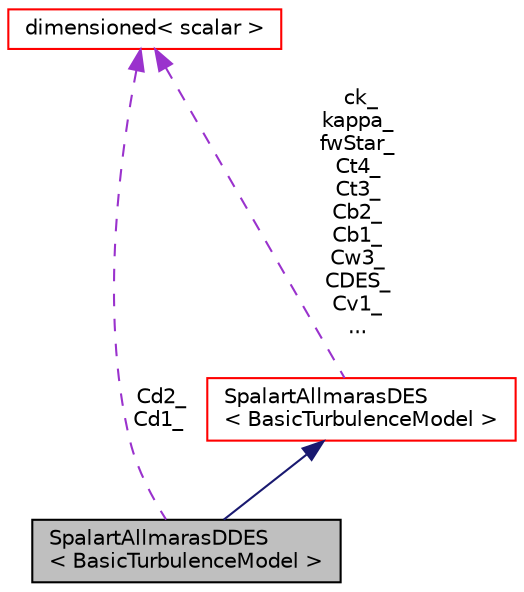 digraph "SpalartAllmarasDDES&lt; BasicTurbulenceModel &gt;"
{
  bgcolor="transparent";
  edge [fontname="Helvetica",fontsize="10",labelfontname="Helvetica",labelfontsize="10"];
  node [fontname="Helvetica",fontsize="10",shape=record];
  Node1 [label="SpalartAllmarasDDES\l\< BasicTurbulenceModel \>",height=0.2,width=0.4,color="black", fillcolor="grey75", style="filled" fontcolor="black"];
  Node2 -> Node1 [dir="back",color="midnightblue",fontsize="10",style="solid",fontname="Helvetica"];
  Node2 [label="SpalartAllmarasDES\l\< BasicTurbulenceModel \>",height=0.2,width=0.4,color="red",URL="$classFoam_1_1LESModels_1_1SpalartAllmarasDES.html",tooltip="SpalartAllmarasDES DES turbulence model for incompressible and compressible flows. "];
  Node3 -> Node2 [dir="back",color="darkorchid3",fontsize="10",style="dashed",label=" ck_\nkappa_\nfwStar_\nCt4_\nCt3_\nCb2_\nCb1_\nCw3_\nCDES_\nCv1_\n..." ,fontname="Helvetica"];
  Node3 [label="dimensioned\< scalar \>",height=0.2,width=0.4,color="red",URL="$classFoam_1_1dimensioned.html"];
  Node3 -> Node1 [dir="back",color="darkorchid3",fontsize="10",style="dashed",label=" Cd2_\nCd1_" ,fontname="Helvetica"];
}
